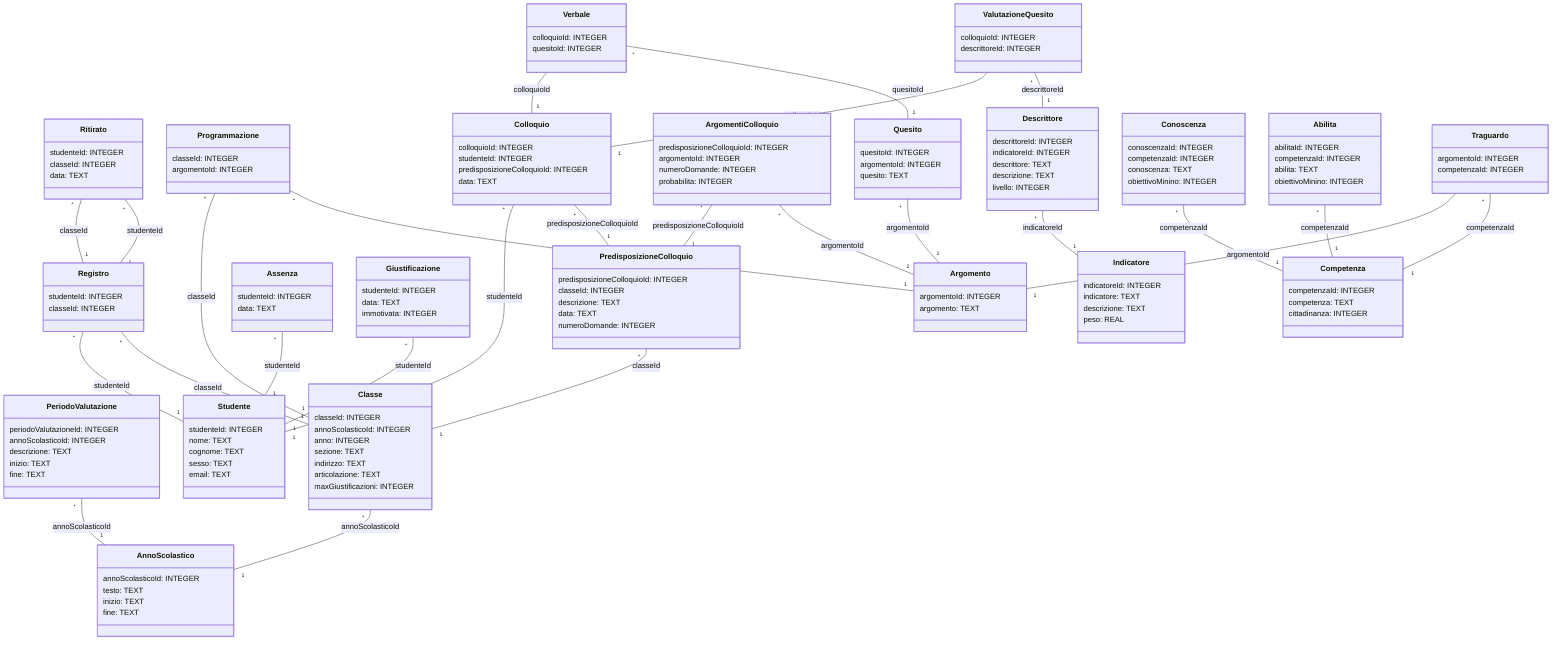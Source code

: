 classDiagram
class AnnoScolastico {
	annoScolasticoId: INTEGER
	testo: TEXT
	inizio: TEXT
	fine: TEXT
}

class PeriodoValutazione {
	periodoValutazioneId: INTEGER
	annoScolasticoId: INTEGER
	descrizione: TEXT
	inizio: TEXT
	fine: TEXT
}

class Classe {
	classeId: INTEGER
	annoScolasticoId: INTEGER
	anno: INTEGER
	sezione: TEXT
	indirizzo: TEXT
	articolazione: TEXT
	maxGiustificazioni: INTEGER
}

class Studente {
	studenteId: INTEGER
	nome: TEXT
	cognome: TEXT
	sesso: TEXT
	email: TEXT
}

class Registro {
	studenteId: INTEGER
	classeId: INTEGER
}

class Ritirato {
	studenteId: INTEGER
	classeId: INTEGER
	data: TEXT
}

class Argomento {
	argomentoId: INTEGER
	argomento: TEXT
}

class Programmazione {
	classeId: INTEGER
	argomentoId: INTEGER
}

class Quesito {
	quesitoId: INTEGER
	argomentoId: INTEGER
	quesito: TEXT
}

class Assenza {
	studenteId: INTEGER
	data: TEXT
}

class Giustificazione {
	studenteId: INTEGER
	data: TEXT
	immotivata: INTEGER
}

class PredisposizioneColloquio {
	predisposizioneColloquioId: INTEGER
	classeId: INTEGER
	descrizione: TEXT
	data: TEXT
	numeroDomande: INTEGER
}

class ArgomentiColloquio {
	predisposizioneColloquioId: INTEGER
	argomentoId: INTEGER
	numeroDomande: INTEGER
	probabilita: INTEGER
}

class Indicatore {
	indicatoreId: INTEGER
	indicatore: TEXT
	descrizione: TEXT
	peso: REAL
}

class Descrittore {
	descrittoreId: INTEGER
	indicatoreId: INTEGER
	descrittore: TEXT
	descrizione: TEXT
	livello: INTEGER
}

class Colloquio {
	colloquioId: INTEGER
	studenteId: INTEGER
	predisposizioneColloquioId: INTEGER
	data: TEXT
}

class ValutazioneQuesito {
	colloquioId: INTEGER
	descrittoreId: INTEGER
}

class Verbale {
	colloquioId: INTEGER
	quesitoId: INTEGER
}

class Competenza {
	competenzaId: INTEGER
	competenza: TEXT
	cittadinanza: INTEGER
}

class Conoscenza {
	conoscenzaId: INTEGER
	competenzaId: INTEGER
	conoscenza: TEXT
	obiettivoMinino: INTEGER
}

class Abilita {
	abilitaId: INTEGER
	competenzaId: INTEGER
	abilita: TEXT
	obiettivoMinino: INTEGER
}

class Traguardo {
	argomentoId: INTEGER
	competenzaId: INTEGER
}

PeriodoValutazione "*" -- "1" AnnoScolastico : annoScolasticoId
Classe "*" -- "1" AnnoScolastico : annoScolasticoId
Registro "*" -- "1" Classe : classeId
Registro "*" -- "1" Studente : studenteId
Ritirato "*" -- "1" Registro : studenteId
Ritirato "*" -- "1" Registro : classeId
Programmazione "*" -- "1" Argomento : argomentoId
Programmazione "*" -- "1" Classe : classeId
Quesito "*" -- "1" Argomento : argomentoId
Assenza "*" -- "1" Studente : studenteId
Giustificazione "*" -- "1" Studente : studenteId
PredisposizioneColloquio "*" -- "1" Classe : classeId
ArgomentiColloquio "*" -- "1" Argomento : argomentoId
ArgomentiColloquio "*" -- "1" PredisposizioneColloquio : predisposizioneColloquioId
Descrittore "*" -- "1" Indicatore : indicatoreId
Colloquio "*" -- "1" PredisposizioneColloquio : predisposizioneColloquioId
Colloquio "*" -- "1" Studente : studenteId
ValutazioneQuesito "*" -- "1" Descrittore : descrittoreId
ValutazioneQuesito "*" -- "1" Colloquio : colloquioId
Verbale "*" -- "1" Quesito : quesitoId
Verbale "*" -- "1" Colloquio : colloquioId
Conoscenza "*" -- "1" Competenza : competenzaId
Abilita "*" -- "1" Competenza : competenzaId
Traguardo "*" -- "1" Competenza : competenzaId
Traguardo "*" -- "1" Argomento : argomentoId